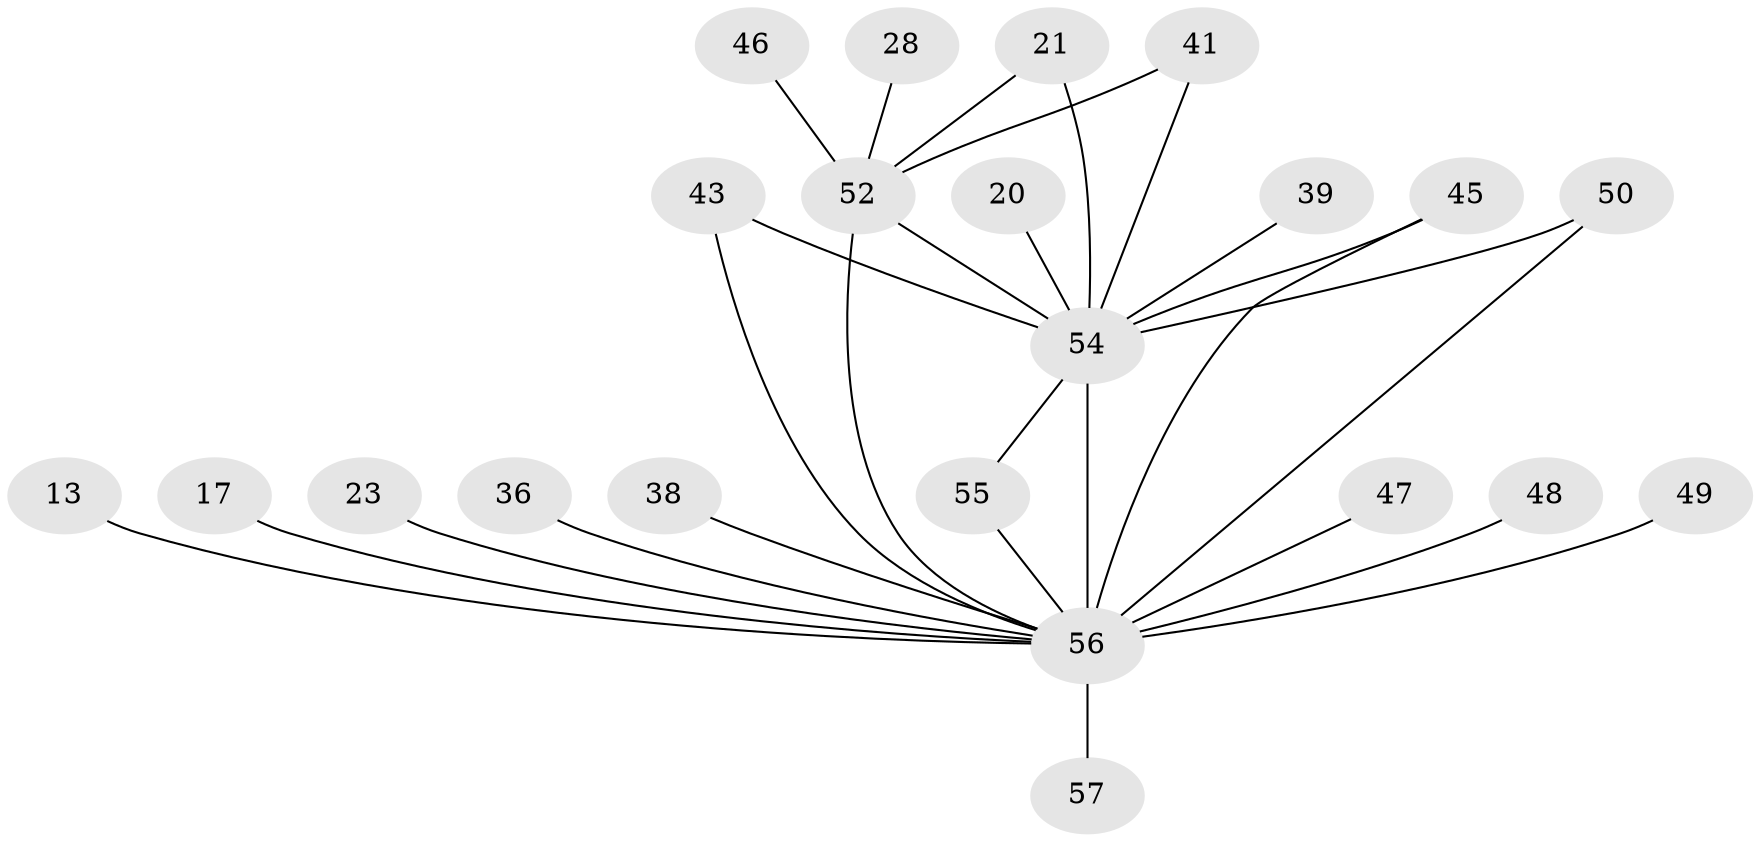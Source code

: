 // original degree distribution, {15: 0.03508771929824561, 22: 0.017543859649122806, 19: 0.03508771929824561, 14: 0.03508771929824561, 16: 0.05263157894736842, 3: 0.17543859649122806, 2: 0.5789473684210527, 4: 0.07017543859649122}
// Generated by graph-tools (version 1.1) at 2025/49/03/04/25 21:49:30]
// undirected, 22 vertices, 28 edges
graph export_dot {
graph [start="1"]
  node [color=gray90,style=filled];
  13;
  17;
  20;
  21;
  23;
  28;
  36;
  38;
  39;
  41;
  43;
  45;
  46 [super="+32"];
  47;
  48;
  49;
  50 [super="+18+26"];
  52 [super="+42+10"];
  54 [super="+27+8+40+44"];
  55 [super="+53"];
  56 [super="+22+9+51+12+14"];
  57;
  13 -- 56 [weight=2];
  17 -- 56 [weight=2];
  20 -- 54;
  21 -- 54;
  21 -- 52;
  23 -- 56 [weight=2];
  28 -- 52 [weight=2];
  36 -- 56 [weight=2];
  38 -- 56 [weight=2];
  39 -- 54 [weight=2];
  41 -- 54;
  41 -- 52;
  43 -- 54;
  43 -- 56;
  45 -- 54;
  45 -- 56;
  46 -- 52 [weight=3];
  47 -- 56 [weight=2];
  48 -- 56 [weight=2];
  49 -- 56;
  50 -- 54 [weight=2];
  50 -- 56 [weight=2];
  52 -- 56 [weight=12];
  52 -- 54 [weight=12];
  54 -- 55 [weight=2];
  54 -- 56 [weight=29];
  55 -- 56 [weight=2];
  56 -- 57 [weight=2];
}
